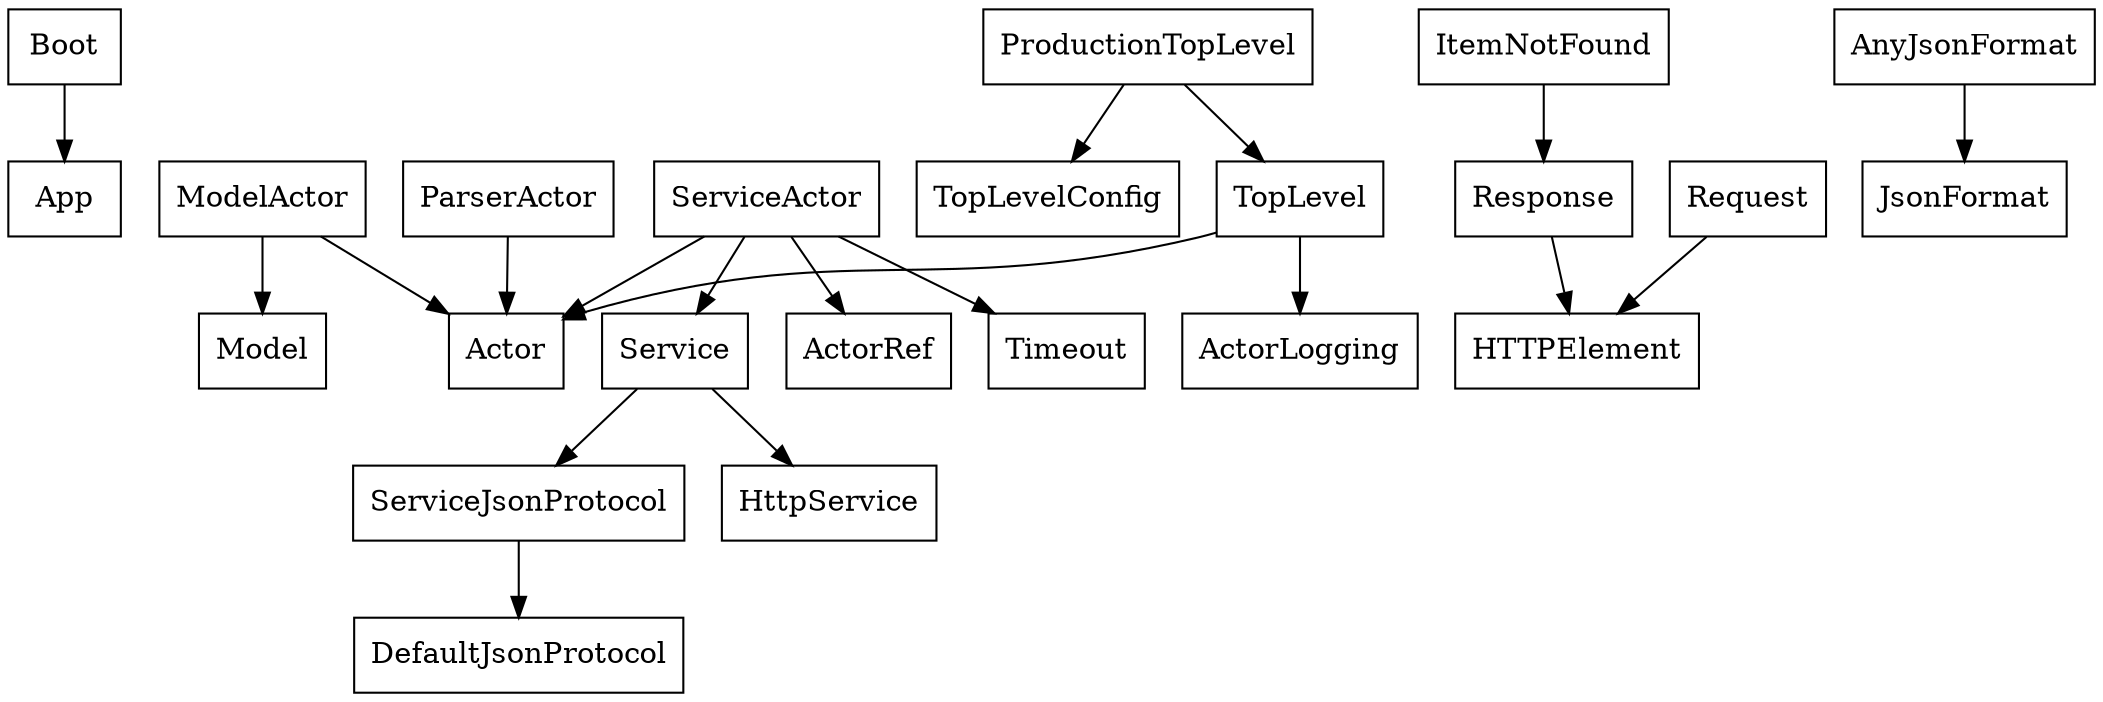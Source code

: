 digraph diagram {

node [shape = "record"]

"Boot" 
"TopLevel" 
"ProductionTopLevel"
"TopLevelConfig" 
"TopLevel"
"Model" 
"ModelActor" 
"ItemNotFound" 
"ModelActor" 
"Request"
"Response" 
"HTTPElement"
"ParserActor" 
"ServiceActor" 
"Service" 
"ServiceJsonProtocol" 
"AnyJsonFormat" 

"Boot" -> "App";

"ProductionTopLevel" -> "TopLevel";
"ProductionTopLevel" -> "TopLevelConfig";

"ItemNotFound" -> "Response"

"TopLevel" -> "Actor";
"TopLevel" -> "ActorLogging";

"ModelActor" -> "Actor";

"Request" -> "HTTPElement";

"Response"  -> "HTTPElement";

"ModelActor" -> "Model";

"ParserActor" -> "Actor";

"ServiceActor" -> "ActorRef";
"ServiceActor" -> "Timeout";
"ServiceActor" -> "Actor";
"ServiceActor" -> "Service";

"Service" -> "HttpService";
"Service" -> "ServiceJsonProtocol";

"ServiceJsonProtocol" -> "DefaultJsonProtocol";

"AnyJsonFormat" -> "JsonFormat";
}